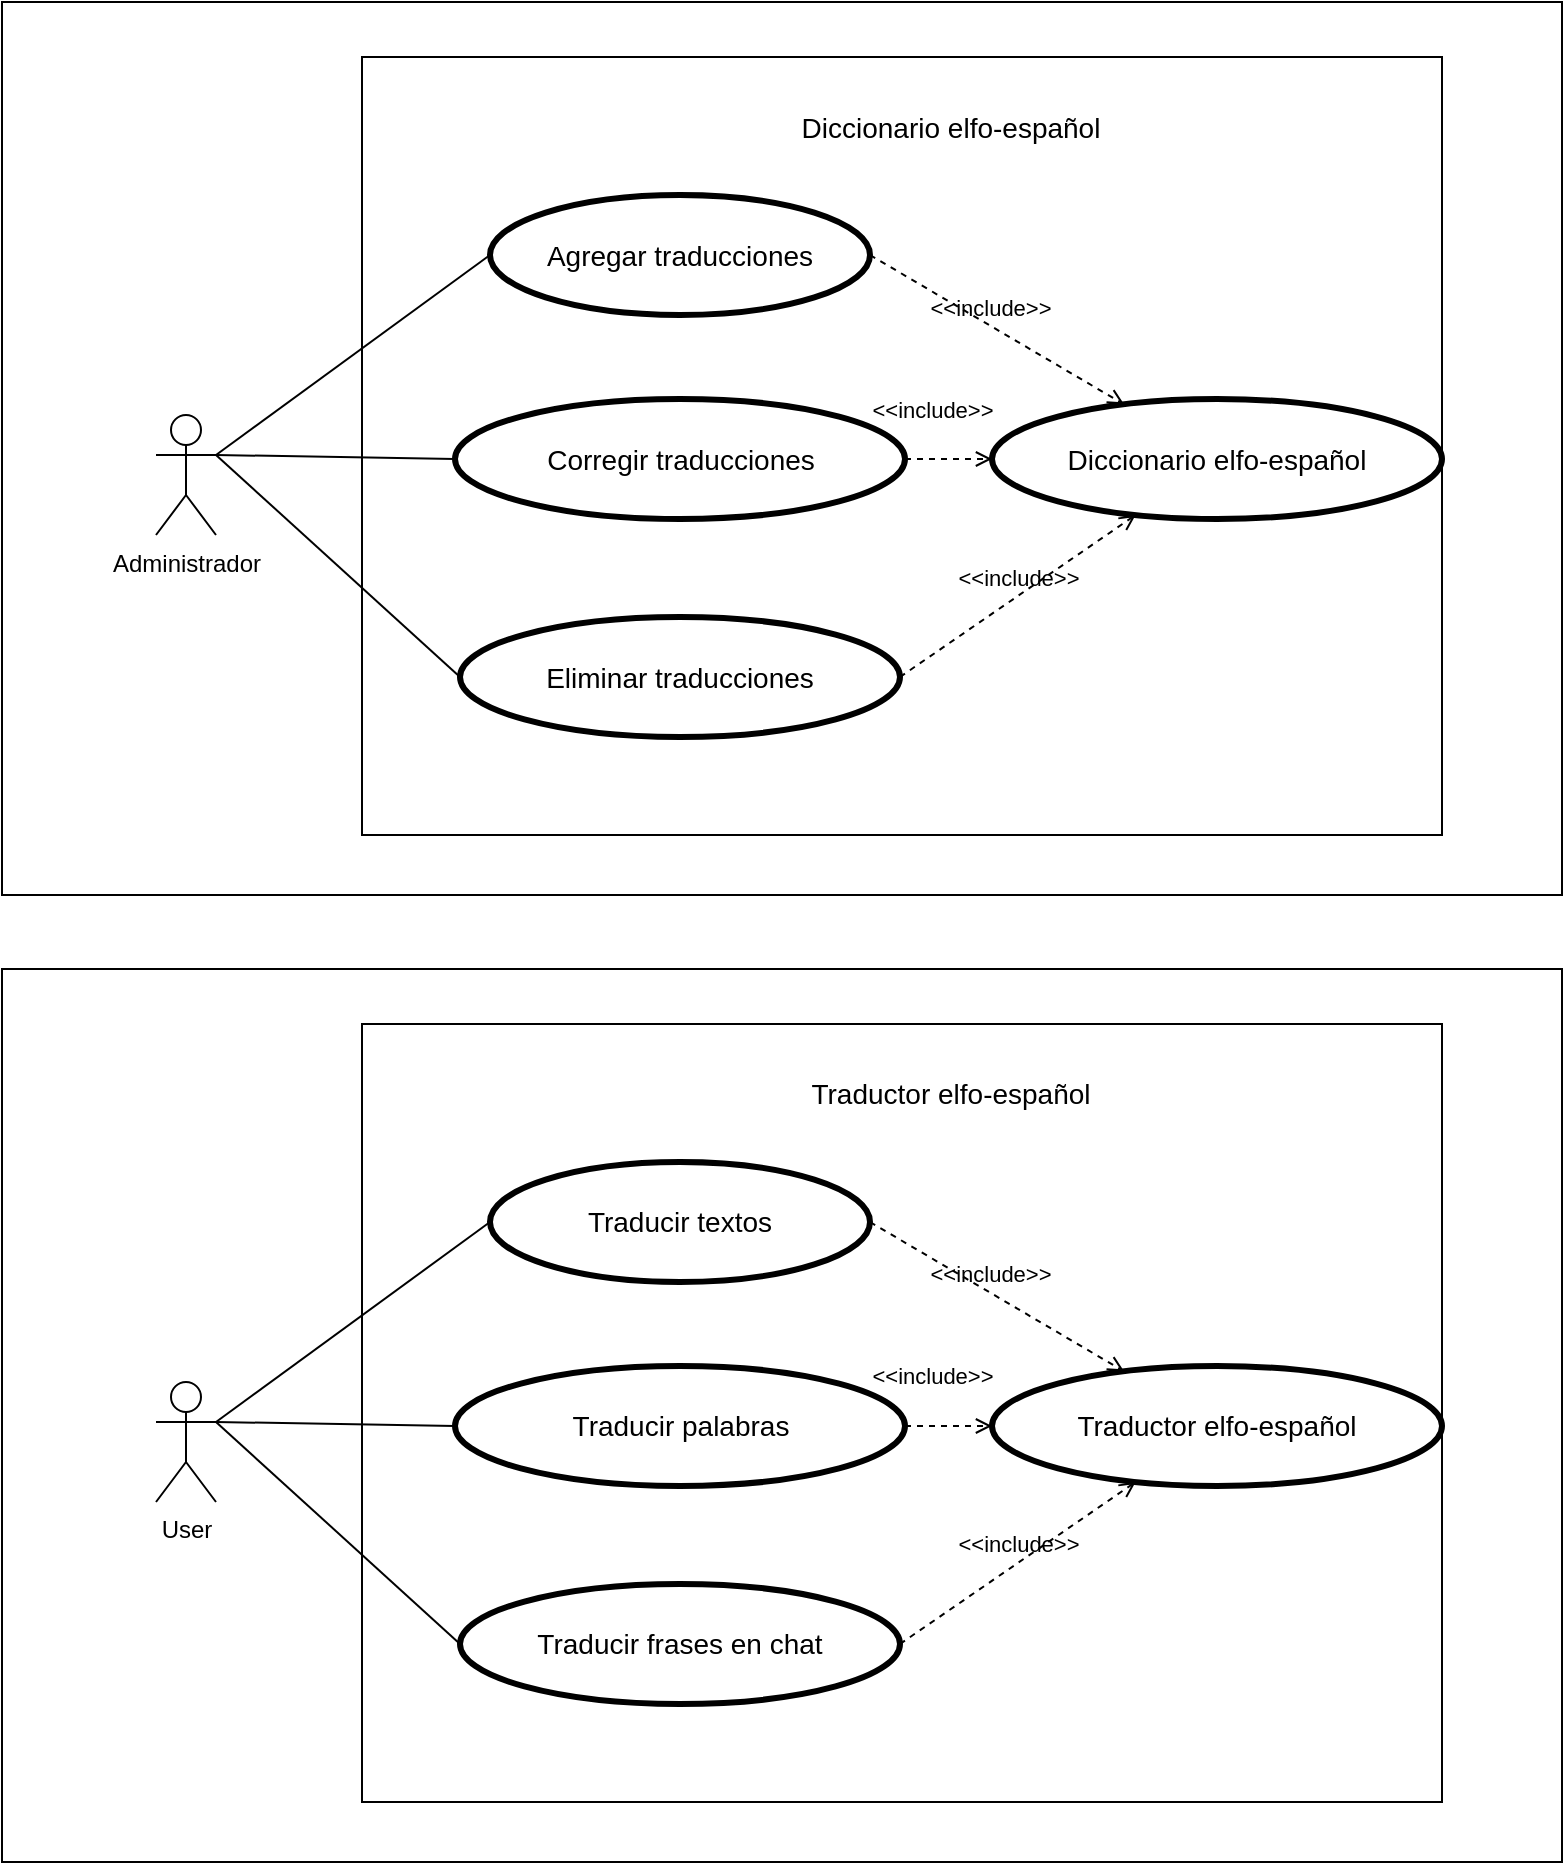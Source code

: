 <mxfile version="22.0.2" type="device">
  <diagram name="Página-1" id="EdjJFiV4R5c-vxvttfam">
    <mxGraphModel dx="2084" dy="749" grid="1" gridSize="10" guides="1" tooltips="1" connect="1" arrows="1" fold="1" page="1" pageScale="1" pageWidth="827" pageHeight="1169" math="0" shadow="0">
      <root>
        <mxCell id="0" />
        <mxCell id="1" parent="0" />
        <mxCell id="n62Y5mF50MThFEJWrE6d-1" value="" style="rounded=0;whiteSpace=wrap;html=1;" vertex="1" parent="1">
          <mxGeometry x="-520" y="953.5" width="780" height="446.5" as="geometry" />
        </mxCell>
        <mxCell id="n62Y5mF50MThFEJWrE6d-2" value="" style="rounded=0;whiteSpace=wrap;html=1;" vertex="1" parent="1">
          <mxGeometry x="-340" y="981" width="540" height="389" as="geometry" />
        </mxCell>
        <mxCell id="n62Y5mF50MThFEJWrE6d-3" style="rounded=0;orthogonalLoop=1;jettySize=auto;html=1;entryX=0;entryY=0.5;entryDx=0;entryDy=0;endArrow=none;endFill=0;exitX=1;exitY=0.333;exitDx=0;exitDy=0;exitPerimeter=0;" edge="1" parent="1" source="n62Y5mF50MThFEJWrE6d-6" target="n62Y5mF50MThFEJWrE6d-7">
          <mxGeometry relative="1" as="geometry" />
        </mxCell>
        <mxCell id="n62Y5mF50MThFEJWrE6d-4" style="rounded=0;orthogonalLoop=1;jettySize=auto;html=1;exitX=1;exitY=0.333;exitDx=0;exitDy=0;exitPerimeter=0;entryX=0;entryY=0.5;entryDx=0;entryDy=0;endArrow=none;endFill=0;" edge="1" parent="1" source="n62Y5mF50MThFEJWrE6d-6" target="n62Y5mF50MThFEJWrE6d-9">
          <mxGeometry relative="1" as="geometry" />
        </mxCell>
        <mxCell id="n62Y5mF50MThFEJWrE6d-5" style="rounded=0;orthogonalLoop=1;jettySize=auto;html=1;exitX=1;exitY=0.333;exitDx=0;exitDy=0;exitPerimeter=0;entryX=0;entryY=0.5;entryDx=0;entryDy=0;endArrow=none;endFill=0;" edge="1" parent="1" source="n62Y5mF50MThFEJWrE6d-6" target="n62Y5mF50MThFEJWrE6d-8">
          <mxGeometry relative="1" as="geometry" />
        </mxCell>
        <mxCell id="n62Y5mF50MThFEJWrE6d-6" value="User" style="shape=umlActor;html=1;verticalLabelPosition=bottom;verticalAlign=top;align=center;" vertex="1" parent="1">
          <mxGeometry x="-443" y="1160" width="30" height="60" as="geometry" />
        </mxCell>
        <mxCell id="n62Y5mF50MThFEJWrE6d-7" value="&lt;span style=&quot;font-weight: 400;&quot;&gt;&lt;font style=&quot;font-size: 14px;&quot;&gt;Traducir palabras&lt;/font&gt;&lt;/span&gt;" style="shape=ellipse;html=1;strokeWidth=3;fontStyle=1;whiteSpace=wrap;align=center;perimeter=ellipsePerimeter;" vertex="1" parent="1">
          <mxGeometry x="-293.5" y="1152" width="225" height="60" as="geometry" />
        </mxCell>
        <mxCell id="n62Y5mF50MThFEJWrE6d-8" value="&lt;div style=&quot;font-weight: 400;&quot;&gt;&lt;font style=&quot;font-size: 14px;&quot;&gt;&lt;span style=&quot;&quot; id=&quot;docs-internal-guid-8aa03835-7fff-aa45-d898-25cc0150170f&quot;&gt;&lt;/span&gt;Traducir textos&lt;/font&gt;&lt;/div&gt;" style="shape=ellipse;html=1;strokeWidth=3;fontStyle=1;whiteSpace=wrap;align=center;perimeter=ellipsePerimeter;" vertex="1" parent="1">
          <mxGeometry x="-276" y="1050" width="190" height="60" as="geometry" />
        </mxCell>
        <mxCell id="n62Y5mF50MThFEJWrE6d-9" value="&lt;font style=&quot;&quot;&gt;&lt;span style=&quot;font-size: 14px; font-weight: 400;&quot;&gt;Traducir frases&amp;nbsp;en chat&lt;/span&gt;&lt;/font&gt;" style="shape=ellipse;html=1;strokeWidth=3;fontStyle=1;whiteSpace=wrap;align=center;perimeter=ellipsePerimeter;" vertex="1" parent="1">
          <mxGeometry x="-291" y="1261" width="220" height="60" as="geometry" />
        </mxCell>
        <mxCell id="n62Y5mF50MThFEJWrE6d-10" value="&amp;lt;&amp;lt;include&amp;gt;&amp;gt;" style="edgeStyle=none;html=1;endArrow=open;verticalAlign=bottom;dashed=1;labelBackgroundColor=none;rounded=0;exitX=1;exitY=0.5;exitDx=0;exitDy=0;" edge="1" parent="1" source="n62Y5mF50MThFEJWrE6d-9" target="n62Y5mF50MThFEJWrE6d-12">
          <mxGeometry width="160" relative="1" as="geometry">
            <mxPoint x="-328.5" y="1201" as="sourcePoint" />
            <mxPoint x="-168.5" y="1201" as="targetPoint" />
          </mxGeometry>
        </mxCell>
        <mxCell id="n62Y5mF50MThFEJWrE6d-11" value="&lt;font style=&quot;font-size: 14px;&quot;&gt;Traductor elfo-español&lt;/font&gt;" style="text;html=1;strokeColor=none;fillColor=none;align=center;verticalAlign=middle;whiteSpace=wrap;rounded=0;" vertex="1" parent="1">
          <mxGeometry x="-175.37" y="1001" width="258.75" height="30" as="geometry" />
        </mxCell>
        <mxCell id="n62Y5mF50MThFEJWrE6d-12" value="&lt;span style=&quot;font-weight: 400;&quot;&gt;&lt;font style=&quot;font-size: 14px;&quot;&gt;Traductor elfo-español&lt;/font&gt;&lt;/span&gt;" style="shape=ellipse;html=1;strokeWidth=3;fontStyle=1;whiteSpace=wrap;align=center;perimeter=ellipsePerimeter;" vertex="1" parent="1">
          <mxGeometry x="-25" y="1152" width="225" height="60" as="geometry" />
        </mxCell>
        <mxCell id="n62Y5mF50MThFEJWrE6d-13" value="&amp;lt;&amp;lt;include&amp;gt;&amp;gt;" style="edgeStyle=none;html=1;endArrow=open;verticalAlign=bottom;dashed=1;labelBackgroundColor=none;rounded=0;exitX=1;exitY=0.5;exitDx=0;exitDy=0;" edge="1" parent="1" source="n62Y5mF50MThFEJWrE6d-8" target="n62Y5mF50MThFEJWrE6d-12">
          <mxGeometry x="-0.048" width="160" relative="1" as="geometry">
            <mxPoint x="-9" y="1111" as="sourcePoint" />
            <mxPoint x="-9.0" y="1133" as="targetPoint" />
            <mxPoint as="offset" />
          </mxGeometry>
        </mxCell>
        <mxCell id="n62Y5mF50MThFEJWrE6d-14" value="&amp;lt;&amp;lt;include&amp;gt;&amp;gt;" style="edgeStyle=none;html=1;endArrow=open;verticalAlign=bottom;dashed=1;labelBackgroundColor=none;rounded=0;entryX=0;entryY=0.5;entryDx=0;entryDy=0;exitX=1;exitY=0.5;exitDx=0;exitDy=0;" edge="1" parent="1" source="n62Y5mF50MThFEJWrE6d-7" target="n62Y5mF50MThFEJWrE6d-12">
          <mxGeometry x="-0.398" y="16" width="160" relative="1" as="geometry">
            <mxPoint x="-86.0" y="1121.5" as="sourcePoint" />
            <mxPoint x="123.5" y="1242.5" as="targetPoint" />
            <mxPoint as="offset" />
          </mxGeometry>
        </mxCell>
        <mxCell id="n62Y5mF50MThFEJWrE6d-15" style="edgeStyle=orthogonalEdgeStyle;rounded=0;orthogonalLoop=1;jettySize=auto;html=1;exitX=0.5;exitY=1;exitDx=0;exitDy=0;" edge="1" parent="1" source="n62Y5mF50MThFEJWrE6d-2" target="n62Y5mF50MThFEJWrE6d-2">
          <mxGeometry relative="1" as="geometry" />
        </mxCell>
        <mxCell id="n62Y5mF50MThFEJWrE6d-16" value="" style="rounded=0;whiteSpace=wrap;html=1;" vertex="1" parent="1">
          <mxGeometry x="-520" y="470" width="780" height="446.5" as="geometry" />
        </mxCell>
        <mxCell id="n62Y5mF50MThFEJWrE6d-17" value="" style="rounded=0;whiteSpace=wrap;html=1;" vertex="1" parent="1">
          <mxGeometry x="-340" y="497.5" width="540" height="389" as="geometry" />
        </mxCell>
        <mxCell id="n62Y5mF50MThFEJWrE6d-18" style="rounded=0;orthogonalLoop=1;jettySize=auto;html=1;entryX=0;entryY=0.5;entryDx=0;entryDy=0;endArrow=none;endFill=0;exitX=1;exitY=0.333;exitDx=0;exitDy=0;exitPerimeter=0;" edge="1" parent="1" source="n62Y5mF50MThFEJWrE6d-21" target="n62Y5mF50MThFEJWrE6d-22">
          <mxGeometry relative="1" as="geometry" />
        </mxCell>
        <mxCell id="n62Y5mF50MThFEJWrE6d-19" style="rounded=0;orthogonalLoop=1;jettySize=auto;html=1;exitX=1;exitY=0.333;exitDx=0;exitDy=0;exitPerimeter=0;entryX=0;entryY=0.5;entryDx=0;entryDy=0;endArrow=none;endFill=0;" edge="1" parent="1" source="n62Y5mF50MThFEJWrE6d-21" target="n62Y5mF50MThFEJWrE6d-24">
          <mxGeometry relative="1" as="geometry" />
        </mxCell>
        <mxCell id="n62Y5mF50MThFEJWrE6d-20" style="rounded=0;orthogonalLoop=1;jettySize=auto;html=1;exitX=1;exitY=0.333;exitDx=0;exitDy=0;exitPerimeter=0;entryX=0;entryY=0.5;entryDx=0;entryDy=0;endArrow=none;endFill=0;" edge="1" parent="1" source="n62Y5mF50MThFEJWrE6d-21" target="n62Y5mF50MThFEJWrE6d-23">
          <mxGeometry relative="1" as="geometry" />
        </mxCell>
        <mxCell id="n62Y5mF50MThFEJWrE6d-21" value="Administrador" style="shape=umlActor;html=1;verticalLabelPosition=bottom;verticalAlign=top;align=center;" vertex="1" parent="1">
          <mxGeometry x="-443" y="676.5" width="30" height="60" as="geometry" />
        </mxCell>
        <mxCell id="n62Y5mF50MThFEJWrE6d-22" value="&lt;span style=&quot;font-weight: 400;&quot;&gt;&lt;font style=&quot;font-size: 14px;&quot;&gt;Corregir traducciones&lt;/font&gt;&lt;/span&gt;" style="shape=ellipse;html=1;strokeWidth=3;fontStyle=1;whiteSpace=wrap;align=center;perimeter=ellipsePerimeter;" vertex="1" parent="1">
          <mxGeometry x="-293.5" y="668.5" width="225" height="60" as="geometry" />
        </mxCell>
        <mxCell id="n62Y5mF50MThFEJWrE6d-23" value="&lt;div style=&quot;font-weight: 400;&quot;&gt;&lt;font style=&quot;font-size: 14px;&quot;&gt;&lt;span style=&quot;&quot; id=&quot;docs-internal-guid-8aa03835-7fff-aa45-d898-25cc0150170f&quot;&gt;&lt;/span&gt;Agregar traducciones&lt;/font&gt;&lt;/div&gt;" style="shape=ellipse;html=1;strokeWidth=3;fontStyle=1;whiteSpace=wrap;align=center;perimeter=ellipsePerimeter;" vertex="1" parent="1">
          <mxGeometry x="-276" y="566.5" width="190" height="60" as="geometry" />
        </mxCell>
        <mxCell id="n62Y5mF50MThFEJWrE6d-24" value="&lt;font style=&quot;&quot;&gt;&lt;span style=&quot;font-size: 14px; font-weight: 400;&quot;&gt;Eliminar traducciones&lt;/span&gt;&lt;/font&gt;" style="shape=ellipse;html=1;strokeWidth=3;fontStyle=1;whiteSpace=wrap;align=center;perimeter=ellipsePerimeter;" vertex="1" parent="1">
          <mxGeometry x="-291" y="777.5" width="220" height="60" as="geometry" />
        </mxCell>
        <mxCell id="n62Y5mF50MThFEJWrE6d-25" value="&amp;lt;&amp;lt;include&amp;gt;&amp;gt;" style="edgeStyle=none;html=1;endArrow=open;verticalAlign=bottom;dashed=1;labelBackgroundColor=none;rounded=0;exitX=1;exitY=0.5;exitDx=0;exitDy=0;" edge="1" parent="1" source="n62Y5mF50MThFEJWrE6d-24" target="n62Y5mF50MThFEJWrE6d-27">
          <mxGeometry width="160" relative="1" as="geometry">
            <mxPoint x="-328.5" y="717.5" as="sourcePoint" />
            <mxPoint x="-168.5" y="717.5" as="targetPoint" />
          </mxGeometry>
        </mxCell>
        <mxCell id="n62Y5mF50MThFEJWrE6d-26" value="&lt;font style=&quot;font-size: 14px;&quot;&gt;Diccionario elfo-español&lt;/font&gt;" style="text;html=1;strokeColor=none;fillColor=none;align=center;verticalAlign=middle;whiteSpace=wrap;rounded=0;" vertex="1" parent="1">
          <mxGeometry x="-175.37" y="517.5" width="258.75" height="30" as="geometry" />
        </mxCell>
        <mxCell id="n62Y5mF50MThFEJWrE6d-27" value="&lt;span style=&quot;font-weight: 400;&quot;&gt;&lt;font style=&quot;font-size: 14px;&quot;&gt;Diccionario elfo-español&lt;/font&gt;&lt;/span&gt;" style="shape=ellipse;html=1;strokeWidth=3;fontStyle=1;whiteSpace=wrap;align=center;perimeter=ellipsePerimeter;" vertex="1" parent="1">
          <mxGeometry x="-25" y="668.5" width="225" height="60" as="geometry" />
        </mxCell>
        <mxCell id="n62Y5mF50MThFEJWrE6d-28" value="&amp;lt;&amp;lt;include&amp;gt;&amp;gt;" style="edgeStyle=none;html=1;endArrow=open;verticalAlign=bottom;dashed=1;labelBackgroundColor=none;rounded=0;exitX=1;exitY=0.5;exitDx=0;exitDy=0;" edge="1" parent="1" source="n62Y5mF50MThFEJWrE6d-23" target="n62Y5mF50MThFEJWrE6d-27">
          <mxGeometry x="-0.048" width="160" relative="1" as="geometry">
            <mxPoint x="-9" y="627.5" as="sourcePoint" />
            <mxPoint x="-9.0" y="649.5" as="targetPoint" />
            <mxPoint as="offset" />
          </mxGeometry>
        </mxCell>
        <mxCell id="n62Y5mF50MThFEJWrE6d-29" value="&amp;lt;&amp;lt;include&amp;gt;&amp;gt;" style="edgeStyle=none;html=1;endArrow=open;verticalAlign=bottom;dashed=1;labelBackgroundColor=none;rounded=0;entryX=0;entryY=0.5;entryDx=0;entryDy=0;exitX=1;exitY=0.5;exitDx=0;exitDy=0;" edge="1" parent="1" source="n62Y5mF50MThFEJWrE6d-22" target="n62Y5mF50MThFEJWrE6d-27">
          <mxGeometry x="-0.398" y="16" width="160" relative="1" as="geometry">
            <mxPoint x="-86.0" y="638" as="sourcePoint" />
            <mxPoint x="123.5" y="759.0" as="targetPoint" />
            <mxPoint as="offset" />
          </mxGeometry>
        </mxCell>
        <mxCell id="n62Y5mF50MThFEJWrE6d-30" style="edgeStyle=orthogonalEdgeStyle;rounded=0;orthogonalLoop=1;jettySize=auto;html=1;exitX=0.5;exitY=1;exitDx=0;exitDy=0;" edge="1" parent="1" source="n62Y5mF50MThFEJWrE6d-17" target="n62Y5mF50MThFEJWrE6d-17">
          <mxGeometry relative="1" as="geometry" />
        </mxCell>
      </root>
    </mxGraphModel>
  </diagram>
</mxfile>
